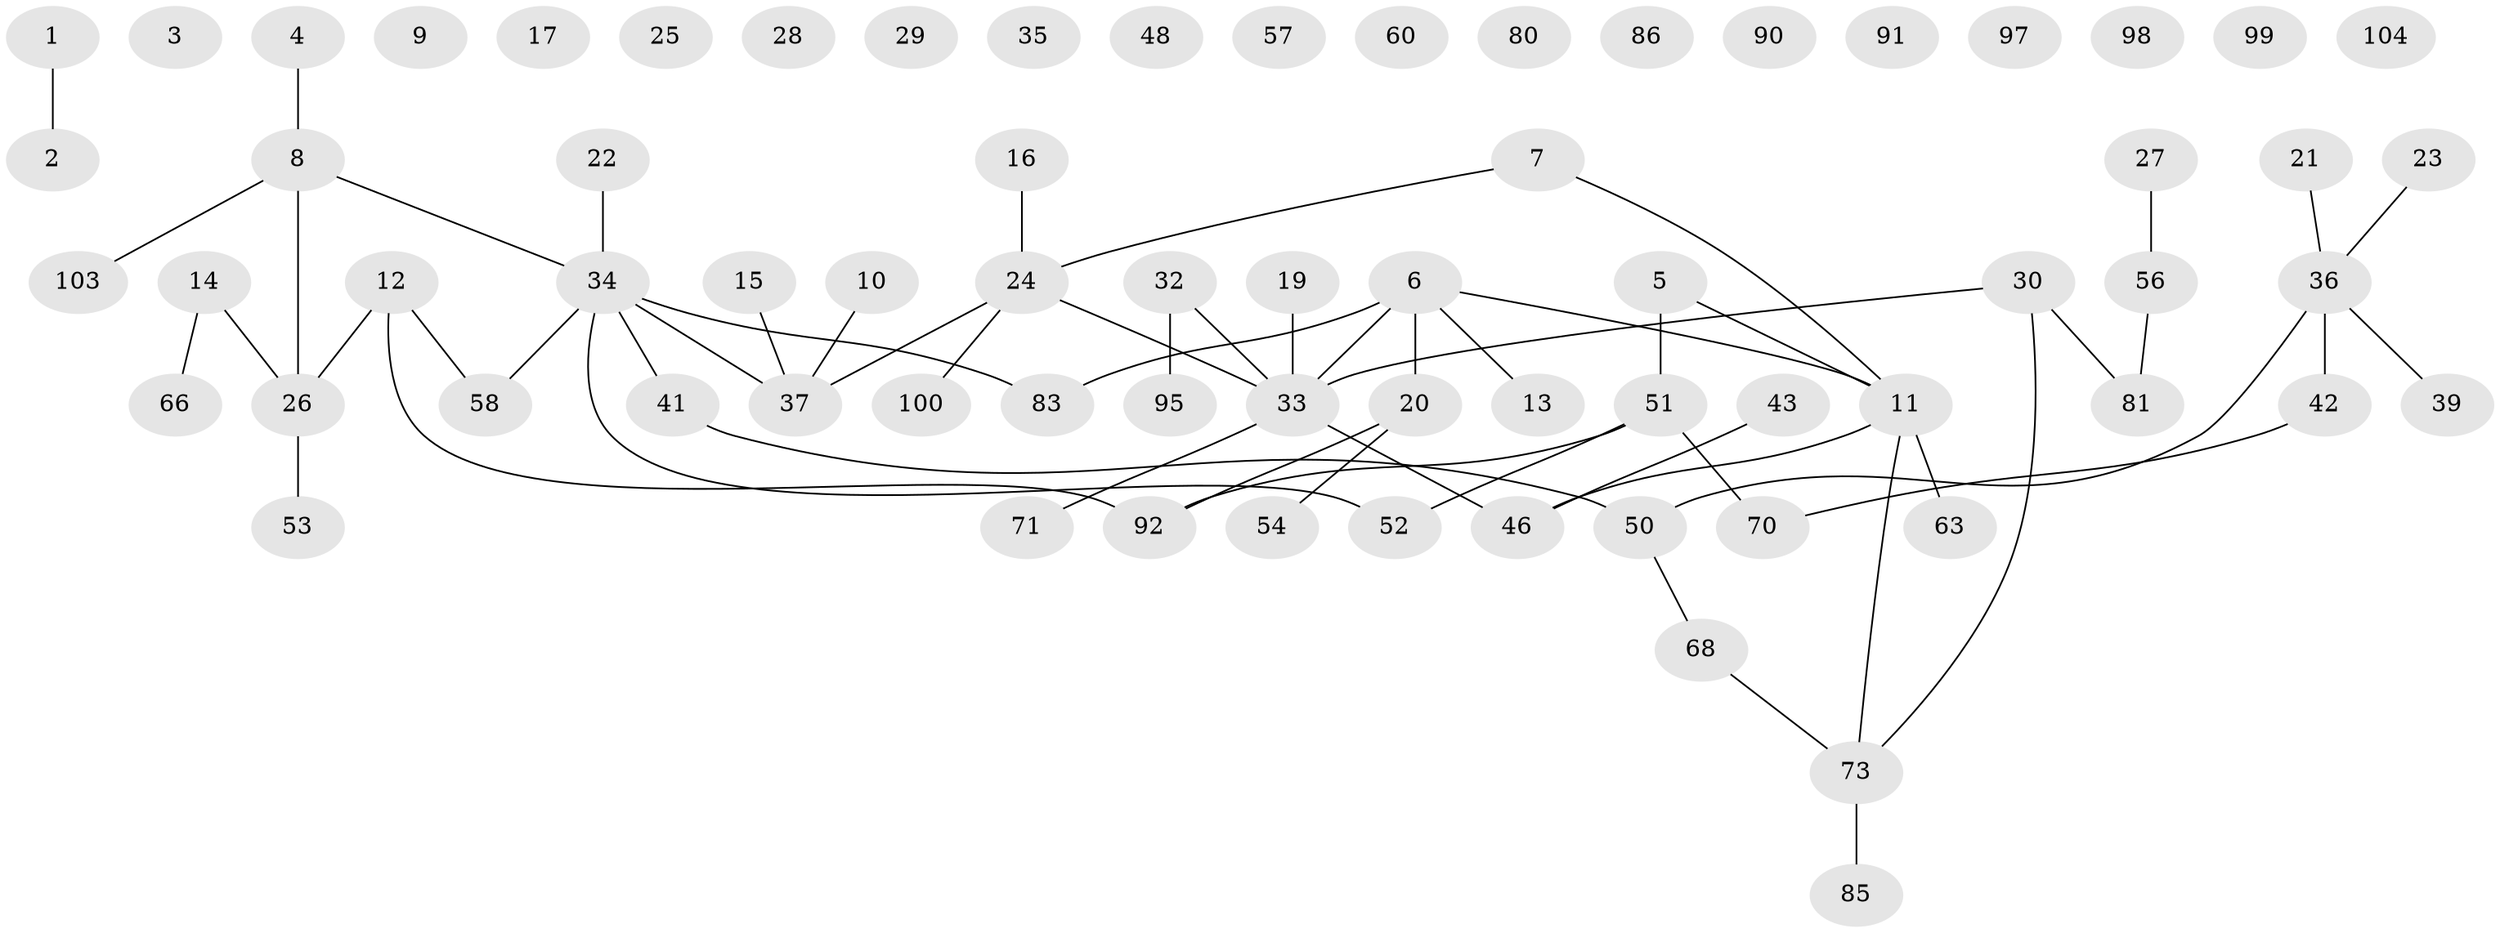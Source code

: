 // Generated by graph-tools (version 1.1) at 2025/23/03/03/25 07:23:26]
// undirected, 71 vertices, 61 edges
graph export_dot {
graph [start="1"]
  node [color=gray90,style=filled];
  1 [super="+84"];
  2 [super="+82"];
  3;
  4;
  5;
  6 [super="+31"];
  7;
  8 [super="+69"];
  9 [super="+67"];
  10 [super="+79"];
  11 [super="+77"];
  12 [super="+18"];
  13 [super="+76"];
  14;
  15;
  16;
  17 [super="+94"];
  19 [super="+45"];
  20 [super="+96"];
  21;
  22;
  23 [super="+47"];
  24 [super="+38"];
  25 [super="+72"];
  26 [super="+44"];
  27;
  28;
  29;
  30 [super="+62"];
  32 [super="+59"];
  33 [super="+65"];
  34 [super="+87"];
  35;
  36 [super="+93"];
  37 [super="+40"];
  39;
  41 [super="+61"];
  42;
  43 [super="+49"];
  46 [super="+74"];
  48 [super="+106"];
  50 [super="+64"];
  51 [super="+55"];
  52 [super="+88"];
  53;
  54;
  56 [super="+75"];
  57 [super="+105"];
  58;
  60;
  63 [super="+101"];
  66 [super="+78"];
  68 [super="+102"];
  70;
  71;
  73 [super="+107"];
  80;
  81 [super="+89"];
  83;
  85;
  86;
  90;
  91;
  92;
  95;
  97;
  98;
  99;
  100;
  103;
  104;
  1 -- 2;
  4 -- 8;
  5 -- 51 [weight=2];
  5 -- 11;
  6 -- 11;
  6 -- 83;
  6 -- 33;
  6 -- 13;
  6 -- 20;
  7 -- 11;
  7 -- 24;
  8 -- 103;
  8 -- 26;
  8 -- 34;
  10 -- 37;
  11 -- 63;
  11 -- 73 [weight=2];
  11 -- 46;
  12 -- 26;
  12 -- 58;
  12 -- 92;
  14 -- 26;
  14 -- 66;
  15 -- 37;
  16 -- 24;
  19 -- 33;
  20 -- 92;
  20 -- 54;
  21 -- 36;
  22 -- 34;
  23 -- 36;
  24 -- 37;
  24 -- 33;
  24 -- 100;
  26 -- 53;
  27 -- 56;
  30 -- 33;
  30 -- 73;
  30 -- 81;
  32 -- 33;
  32 -- 95;
  33 -- 71;
  33 -- 46;
  34 -- 41;
  34 -- 58;
  34 -- 37;
  34 -- 52;
  34 -- 83;
  36 -- 42;
  36 -- 50;
  36 -- 39;
  41 -- 50 [weight=3];
  42 -- 70;
  43 -- 46;
  50 -- 68;
  51 -- 92;
  51 -- 52;
  51 -- 70;
  56 -- 81;
  68 -- 73;
  73 -- 85;
}
